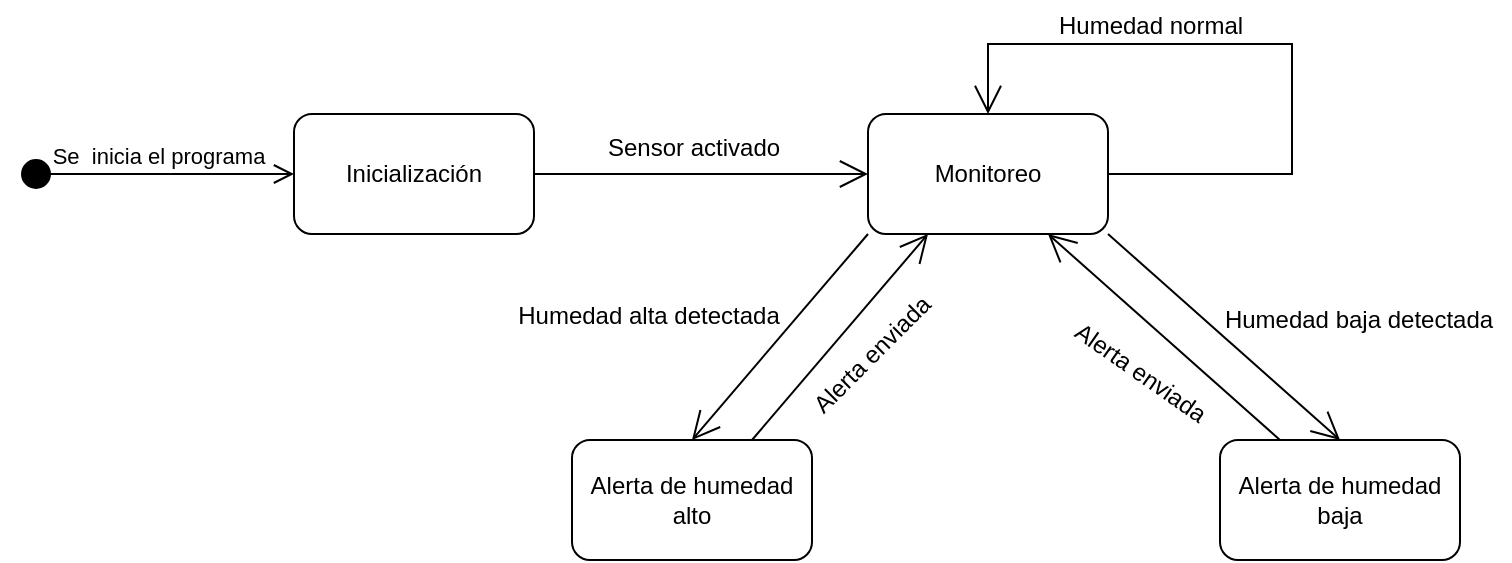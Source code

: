 <mxfile version="21.3.2" type="github">
  <diagram name="Página-1" id="fx4VnRhrHrnyvEDLhqIN">
    <mxGraphModel dx="1434" dy="768" grid="0" gridSize="10" guides="1" tooltips="1" connect="1" arrows="1" fold="1" page="1" pageScale="1" pageWidth="1169" pageHeight="827" math="0" shadow="0">
      <root>
        <mxCell id="0" />
        <mxCell id="1" parent="0" />
        <mxCell id="pi2D3oXFRqkSUvg6BYlz-2" value="Inicialización" style="rounded=1;whiteSpace=wrap;html=1;" parent="1" vertex="1">
          <mxGeometry x="219" y="122" width="120" height="60" as="geometry" />
        </mxCell>
        <mxCell id="pi2D3oXFRqkSUvg6BYlz-3" value="Monitoreo" style="rounded=1;whiteSpace=wrap;html=1;" parent="1" vertex="1">
          <mxGeometry x="506" y="122" width="120" height="60" as="geometry" />
        </mxCell>
        <mxCell id="pi2D3oXFRqkSUvg6BYlz-4" value="" style="endArrow=open;endFill=1;endSize=12;html=1;rounded=0;exitX=1;exitY=0.5;exitDx=0;exitDy=0;entryX=0;entryY=0.5;entryDx=0;entryDy=0;" parent="1" source="pi2D3oXFRqkSUvg6BYlz-2" target="pi2D3oXFRqkSUvg6BYlz-3" edge="1">
          <mxGeometry width="160" relative="1" as="geometry">
            <mxPoint x="346" y="154" as="sourcePoint" />
            <mxPoint x="506" y="154" as="targetPoint" />
          </mxGeometry>
        </mxCell>
        <mxCell id="pi2D3oXFRqkSUvg6BYlz-5" value="Sensor activado" style="text;whiteSpace=wrap;html=1;" parent="1" vertex="1">
          <mxGeometry x="374" y="125" width="114" height="36" as="geometry" />
        </mxCell>
        <mxCell id="pi2D3oXFRqkSUvg6BYlz-7" value="Alerta de humedad alto" style="rounded=1;whiteSpace=wrap;html=1;" parent="1" vertex="1">
          <mxGeometry x="358" y="285" width="120" height="60" as="geometry" />
        </mxCell>
        <mxCell id="pi2D3oXFRqkSUvg6BYlz-8" value="Alerta de humedad baja" style="rounded=1;whiteSpace=wrap;html=1;" parent="1" vertex="1">
          <mxGeometry x="682" y="285" width="120" height="60" as="geometry" />
        </mxCell>
        <mxCell id="YTvPQhcSVhC1iMUmIEsR-1" value="Se&amp;nbsp; inicia el programa" style="html=1;verticalAlign=bottom;startArrow=circle;startFill=1;endArrow=open;startSize=6;endSize=8;edgeStyle=elbowEdgeStyle;elbow=vertical;curved=0;rounded=0;entryX=0;entryY=0.5;entryDx=0;entryDy=0;" edge="1" parent="1" target="pi2D3oXFRqkSUvg6BYlz-2">
          <mxGeometry width="80" relative="1" as="geometry">
            <mxPoint x="82" y="152" as="sourcePoint" />
            <mxPoint x="181" y="154" as="targetPoint" />
          </mxGeometry>
        </mxCell>
        <mxCell id="YTvPQhcSVhC1iMUmIEsR-2" value="" style="endArrow=open;endFill=1;endSize=12;html=1;rounded=0;exitX=1;exitY=0.5;exitDx=0;exitDy=0;entryX=0.5;entryY=0;entryDx=0;entryDy=0;" edge="1" parent="1" source="pi2D3oXFRqkSUvg6BYlz-3" target="pi2D3oXFRqkSUvg6BYlz-3">
          <mxGeometry width="160" relative="1" as="geometry">
            <mxPoint x="644" y="151.5" as="sourcePoint" />
            <mxPoint x="436" y="80" as="targetPoint" />
            <Array as="points">
              <mxPoint x="718" y="152" />
              <mxPoint x="718" y="87" />
              <mxPoint x="566" y="87" />
            </Array>
          </mxGeometry>
        </mxCell>
        <mxCell id="YTvPQhcSVhC1iMUmIEsR-3" value="Humedad normal" style="text;html=1;align=center;verticalAlign=middle;resizable=0;points=[];autosize=1;strokeColor=none;fillColor=none;" vertex="1" parent="1">
          <mxGeometry x="592" y="65" width="110" height="26" as="geometry" />
        </mxCell>
        <mxCell id="YTvPQhcSVhC1iMUmIEsR-4" value="Humedad baja detectada" style="text;html=1;align=center;verticalAlign=middle;resizable=0;points=[];autosize=1;strokeColor=none;fillColor=none;" vertex="1" parent="1">
          <mxGeometry x="675" y="212" width="152" height="26" as="geometry" />
        </mxCell>
        <mxCell id="YTvPQhcSVhC1iMUmIEsR-5" value="Humedad alta detectada" style="text;html=1;align=center;verticalAlign=middle;resizable=0;points=[];autosize=1;strokeColor=none;fillColor=none;" vertex="1" parent="1">
          <mxGeometry x="321" y="210" width="149" height="26" as="geometry" />
        </mxCell>
        <mxCell id="YTvPQhcSVhC1iMUmIEsR-6" value="Alerta enviada" style="text;html=1;align=center;verticalAlign=middle;resizable=0;points=[];autosize=1;strokeColor=none;fillColor=none;rotation=35;" vertex="1" parent="1">
          <mxGeometry x="594" y="238" width="95" height="26" as="geometry" />
        </mxCell>
        <mxCell id="YTvPQhcSVhC1iMUmIEsR-7" value="" style="endArrow=open;endFill=1;endSize=12;html=1;rounded=0;exitX=1;exitY=1;exitDx=0;exitDy=0;entryX=0.5;entryY=0;entryDx=0;entryDy=0;" edge="1" parent="1" source="pi2D3oXFRqkSUvg6BYlz-3" target="pi2D3oXFRqkSUvg6BYlz-8">
          <mxGeometry width="160" relative="1" as="geometry">
            <mxPoint x="477" y="288" as="sourcePoint" />
            <mxPoint x="637" y="288" as="targetPoint" />
          </mxGeometry>
        </mxCell>
        <mxCell id="YTvPQhcSVhC1iMUmIEsR-8" value="" style="endArrow=open;endFill=1;endSize=12;html=1;rounded=0;exitX=0;exitY=1;exitDx=0;exitDy=0;entryX=0.5;entryY=0;entryDx=0;entryDy=0;" edge="1" parent="1" source="pi2D3oXFRqkSUvg6BYlz-3" target="pi2D3oXFRqkSUvg6BYlz-7">
          <mxGeometry width="160" relative="1" as="geometry">
            <mxPoint x="353" y="255" as="sourcePoint" />
            <mxPoint x="513" y="255" as="targetPoint" />
          </mxGeometry>
        </mxCell>
        <mxCell id="YTvPQhcSVhC1iMUmIEsR-9" value="" style="endArrow=open;endFill=1;endSize=12;html=1;rounded=0;exitX=0.75;exitY=0;exitDx=0;exitDy=0;entryX=0.25;entryY=1;entryDx=0;entryDy=0;" edge="1" parent="1" source="pi2D3oXFRqkSUvg6BYlz-7" target="pi2D3oXFRqkSUvg6BYlz-3">
          <mxGeometry width="160" relative="1" as="geometry">
            <mxPoint x="509" y="300" as="sourcePoint" />
            <mxPoint x="669" y="300" as="targetPoint" />
          </mxGeometry>
        </mxCell>
        <mxCell id="YTvPQhcSVhC1iMUmIEsR-10" value="" style="endArrow=open;endFill=1;endSize=12;html=1;rounded=0;entryX=0.75;entryY=1;entryDx=0;entryDy=0;exitX=0.25;exitY=0;exitDx=0;exitDy=0;" edge="1" parent="1" source="pi2D3oXFRqkSUvg6BYlz-8" target="pi2D3oXFRqkSUvg6BYlz-3">
          <mxGeometry width="160" relative="1" as="geometry">
            <mxPoint x="516" y="285" as="sourcePoint" />
            <mxPoint x="676" y="285" as="targetPoint" />
          </mxGeometry>
        </mxCell>
        <mxCell id="YTvPQhcSVhC1iMUmIEsR-11" value="Alerta enviada" style="text;html=1;align=center;verticalAlign=middle;resizable=0;points=[];autosize=1;strokeColor=none;fillColor=none;rotation=-45;" vertex="1" parent="1">
          <mxGeometry x="460" y="230" width="95" height="26" as="geometry" />
        </mxCell>
      </root>
    </mxGraphModel>
  </diagram>
</mxfile>
